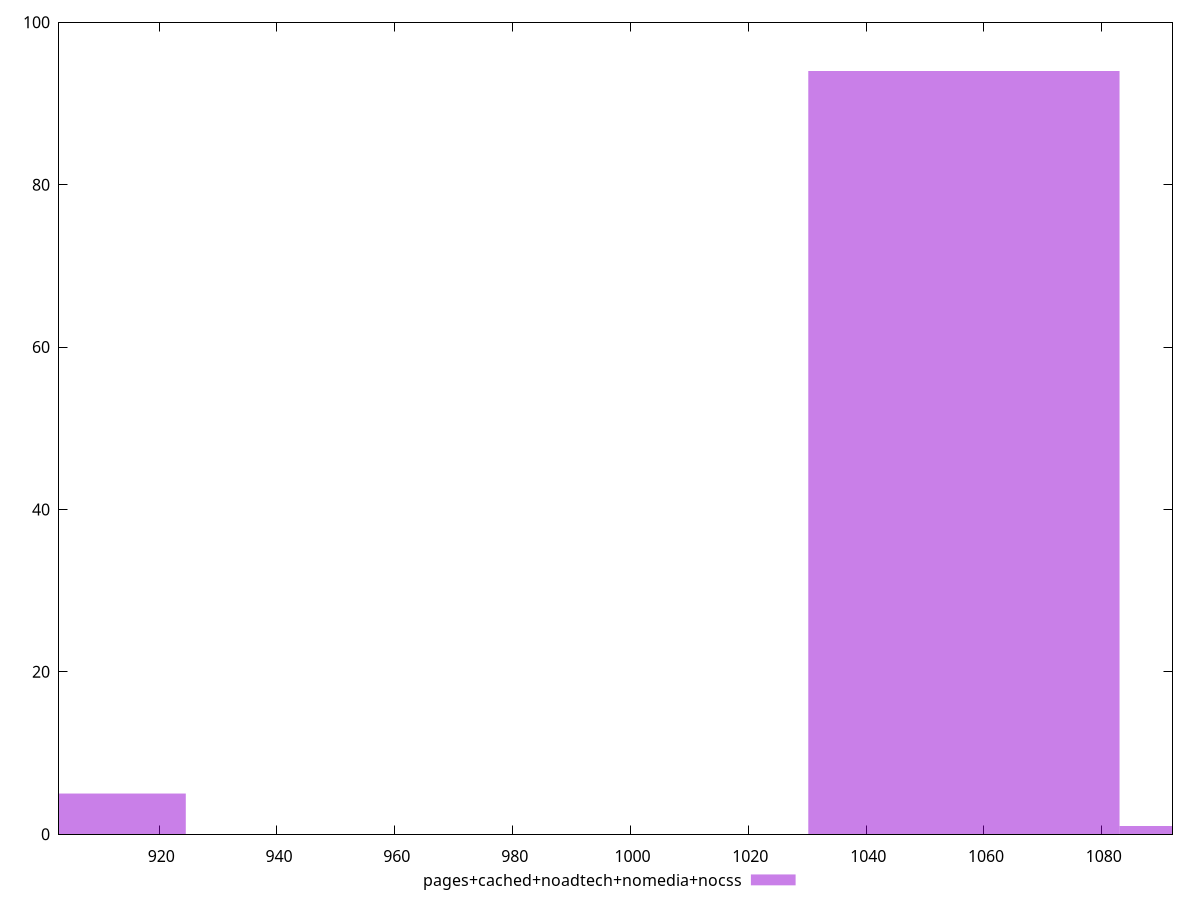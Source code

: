 reset

$pagesCachedNoadtechNomediaNocss <<EOF
1109.4247061244457 1
1056.5949582137578 94
898.1057144816941 5
EOF

set key outside below
set boxwidth 52.82974791068789
set xrange [903:1092]
set yrange [0:100]
set trange [0:100]
set style fill transparent solid 0.5 noborder
set terminal svg size 640, 490 enhanced background rgb 'white'
set output "report_00019_2021-02-10T18-14-37.922Z//uses-rel-preload/comparison/histogram/4_vs_5.svg"

plot $pagesCachedNoadtechNomediaNocss title "pages+cached+noadtech+nomedia+nocss" with boxes

reset
